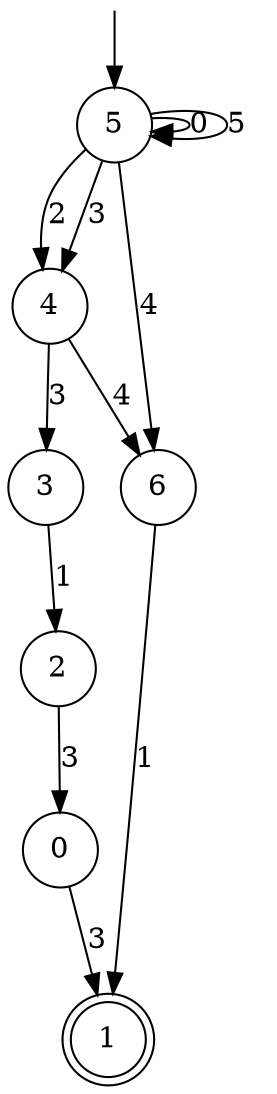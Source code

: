 digraph g {

	s0 [shape="circle" label="0"];
	s1 [shape="doublecircle" label="1"];
	s2 [shape="circle" label="2"];
	s3 [shape="circle" label="3"];
	s4 [shape="circle" label="4"];
	s5 [shape="circle" label="5"];
	s6 [shape="circle" label="6"];
	s0 -> s1 [label="3"];
	s2 -> s0 [label="3"];
	s3 -> s2 [label="1"];
	s4 -> s3 [label="3"];
	s4 -> s6 [label="4"];
	s5 -> s5 [label="0"];
	s5 -> s4 [label="2"];
	s5 -> s4 [label="3"];
	s5 -> s6 [label="4"];
	s5 -> s5 [label="5"];
	s6 -> s1 [label="1"];

__start0 [label="" shape="none" width="0" height="0"];
__start0 -> s5;

}
